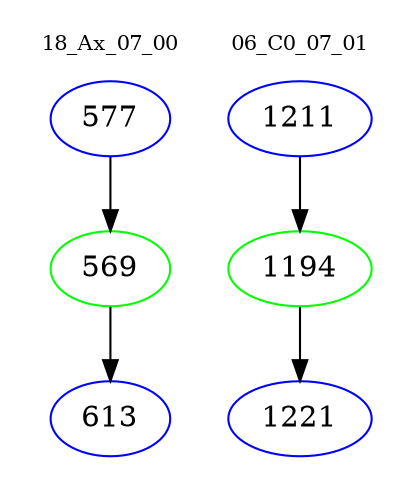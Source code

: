 digraph{
subgraph cluster_0 {
color = white
label = "18_Ax_07_00";
fontsize=10;
T0_577 [label="577", color="blue"]
T0_577 -> T0_569 [color="black"]
T0_569 [label="569", color="green"]
T0_569 -> T0_613 [color="black"]
T0_613 [label="613", color="blue"]
}
subgraph cluster_1 {
color = white
label = "06_C0_07_01";
fontsize=10;
T1_1211 [label="1211", color="blue"]
T1_1211 -> T1_1194 [color="black"]
T1_1194 [label="1194", color="green"]
T1_1194 -> T1_1221 [color="black"]
T1_1221 [label="1221", color="blue"]
}
}
